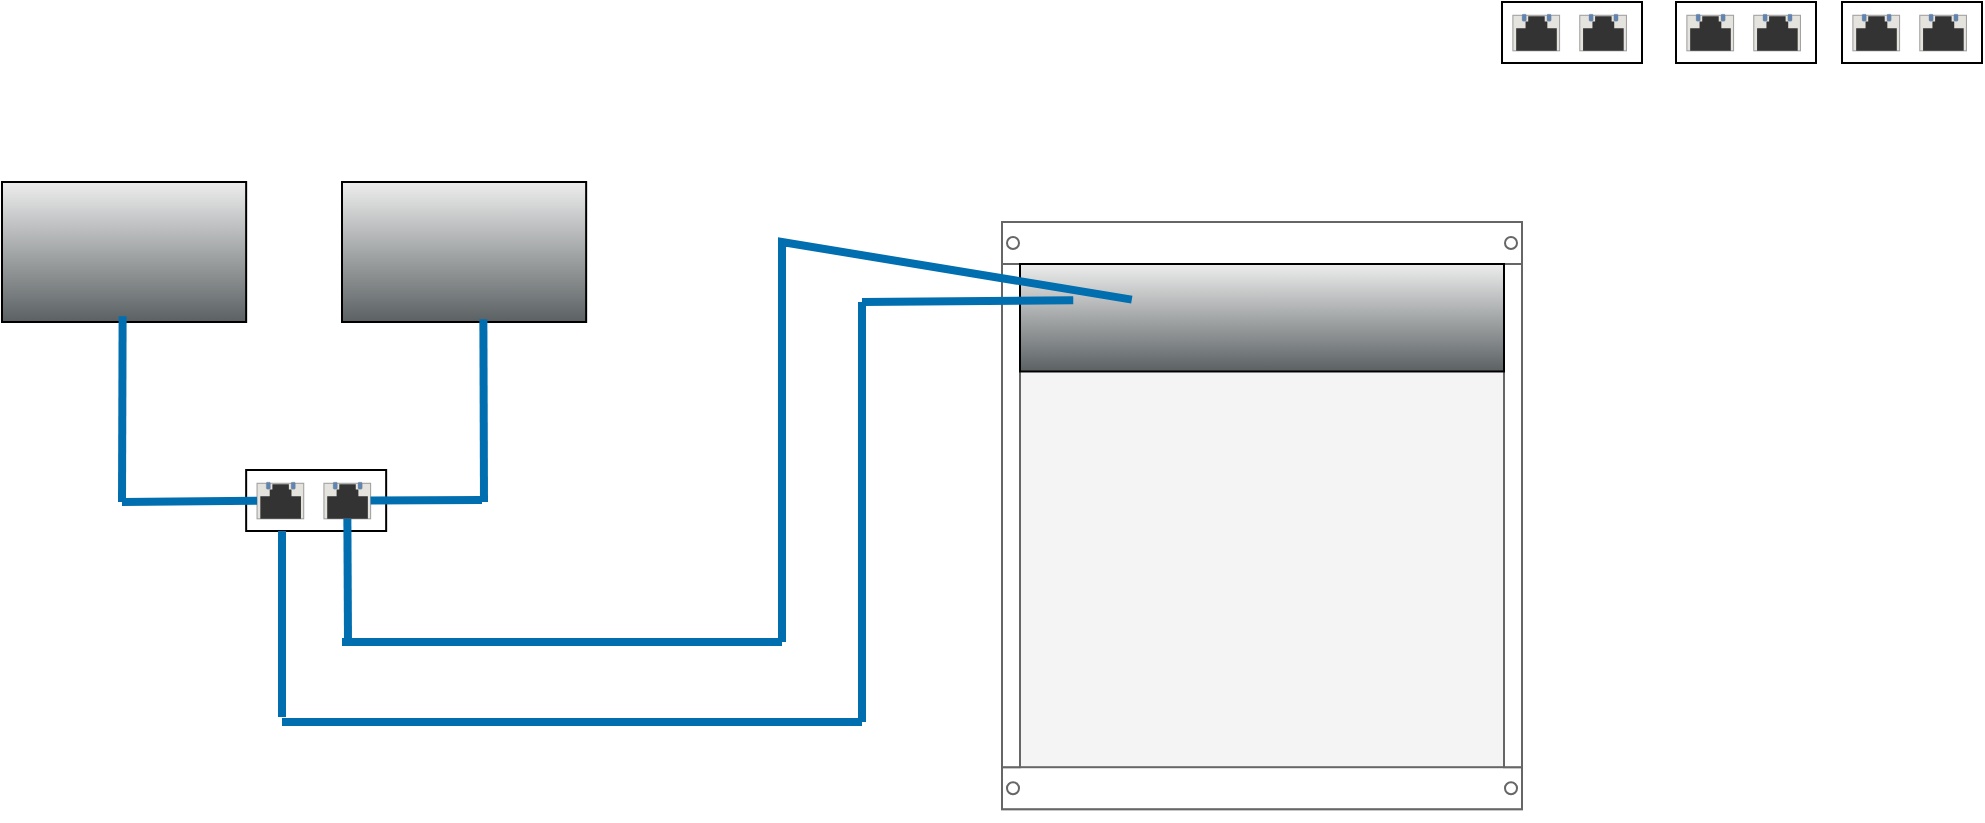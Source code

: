 <mxfile version="27.0.8" pages="2">
  <diagram name="Page-1" id="zwGd31S1S5IbWkrHn1Ye">
    <mxGraphModel dx="1892" dy="562" grid="1" gridSize="10" guides="1" tooltips="1" connect="1" arrows="1" fold="1" page="1" pageScale="1" pageWidth="850" pageHeight="1100" math="0" shadow="0">
      <root>
        <mxCell id="0" />
        <mxCell id="1" parent="0" />
        <mxCell id="8TSN0ogLKQcQ9p10gWKg-9" value="" style="strokeColor=#666666;html=1;verticalLabelPosition=bottom;labelBackgroundColor=#ffffff;verticalAlign=top;outlineConnect=0;shadow=0;dashed=0;shape=mxgraph.rackGeneral.rackCabinet3;fillColor2=#f4f4f4;container=1;collapsible=0;childLayout=rack;allowGaps=1;marginLeft=9;marginRight=9;marginTop=21;marginBottom=22;textColor=#666666;numDisp=off;" parent="1" vertex="1">
          <mxGeometry x="310" y="350" width="260" height="299" as="geometry" />
        </mxCell>
        <mxCell id="8TSN0ogLKQcQ9p10gWKg-8" value="" style="shape=mxgraph.networks2.icon;aspect=fixed;fillColor=#EDEDED;strokeColor=#000000;gradientColor=#5B6163;network2IconShadow=1;network2bgFillColor=none;network2Icon=mxgraph.networks2.patch_panel;network2IconXOffset=0.0;network2IconYOffset=-0.021;network2IconW=1;network2IconH=0.336;" parent="8TSN0ogLKQcQ9p10gWKg-9" vertex="1">
          <mxGeometry x="9" y="21" width="242" height="53.74" as="geometry" />
        </mxCell>
        <mxCell id="6joTbmnNupk_-EoHwrkU-18" value="" style="endArrow=none;html=1;rounded=0;fillColor=#1ba1e2;strokeColor=#006EAF;strokeWidth=4;entryX=0.231;entryY=0.331;entryDx=0;entryDy=0;entryPerimeter=0;" edge="1" parent="8TSN0ogLKQcQ9p10gWKg-9" target="8TSN0ogLKQcQ9p10gWKg-8">
          <mxGeometry width="50" height="50" relative="1" as="geometry">
            <mxPoint x="-110" y="10" as="sourcePoint" />
            <mxPoint x="69.578" y="60.0" as="targetPoint" />
            <Array as="points">
              <mxPoint x="-110" y="48" />
              <mxPoint x="-110" y="10" />
            </Array>
          </mxGeometry>
        </mxCell>
        <mxCell id="8TSN0ogLKQcQ9p10gWKg-24" value="" style="group" parent="1" vertex="1" connectable="0">
          <mxGeometry x="560" y="240" width="70" height="30.5" as="geometry" />
        </mxCell>
        <mxCell id="8TSN0ogLKQcQ9p10gWKg-25" value="" style="rounded=0;whiteSpace=wrap;html=1;" parent="8TSN0ogLKQcQ9p10gWKg-24" vertex="1">
          <mxGeometry width="70" height="30.5" as="geometry" />
        </mxCell>
        <mxCell id="8TSN0ogLKQcQ9p10gWKg-26" value="" style="rounded=0;whiteSpace=wrap;html=1;" parent="8TSN0ogLKQcQ9p10gWKg-24" vertex="1">
          <mxGeometry x="9.333" y="7.625" width="15.556" height="15.25" as="geometry" />
        </mxCell>
        <mxCell id="8TSN0ogLKQcQ9p10gWKg-27" value="" style="rounded=0;whiteSpace=wrap;html=1;" parent="8TSN0ogLKQcQ9p10gWKg-24" vertex="1">
          <mxGeometry x="44.333" y="7.625" width="15.556" height="15.25" as="geometry" />
        </mxCell>
        <mxCell id="8TSN0ogLKQcQ9p10gWKg-28" value="" style="html=1;verticalLabelPosition=bottom;verticalAlign=top;outlineConnect=0;shadow=0;dashed=0;shape=mxgraph.rack.hpe_aruba.switches.rj45_sfp_alt;" parent="8TSN0ogLKQcQ9p10gWKg-24" vertex="1">
          <mxGeometry x="5.444" y="6.1" width="23.333" height="18.3" as="geometry" />
        </mxCell>
        <mxCell id="8TSN0ogLKQcQ9p10gWKg-29" value="" style="html=1;verticalLabelPosition=bottom;verticalAlign=top;outlineConnect=0;shadow=0;dashed=0;shape=mxgraph.rack.hpe_aruba.switches.rj45_sfp_alt;" parent="8TSN0ogLKQcQ9p10gWKg-24" vertex="1">
          <mxGeometry x="38.889" y="6.1" width="23.333" height="18.3" as="geometry" />
        </mxCell>
        <mxCell id="8TSN0ogLKQcQ9p10gWKg-30" value="" style="group" parent="1" vertex="1" connectable="0">
          <mxGeometry x="647" y="240" width="70" height="30.5" as="geometry" />
        </mxCell>
        <mxCell id="8TSN0ogLKQcQ9p10gWKg-31" value="" style="rounded=0;whiteSpace=wrap;html=1;" parent="8TSN0ogLKQcQ9p10gWKg-30" vertex="1">
          <mxGeometry width="70" height="30.5" as="geometry" />
        </mxCell>
        <mxCell id="8TSN0ogLKQcQ9p10gWKg-32" value="" style="rounded=0;whiteSpace=wrap;html=1;" parent="8TSN0ogLKQcQ9p10gWKg-30" vertex="1">
          <mxGeometry x="9.333" y="7.625" width="15.556" height="15.25" as="geometry" />
        </mxCell>
        <mxCell id="8TSN0ogLKQcQ9p10gWKg-33" value="" style="rounded=0;whiteSpace=wrap;html=1;" parent="8TSN0ogLKQcQ9p10gWKg-30" vertex="1">
          <mxGeometry x="44.333" y="7.625" width="15.556" height="15.25" as="geometry" />
        </mxCell>
        <mxCell id="8TSN0ogLKQcQ9p10gWKg-34" value="" style="html=1;verticalLabelPosition=bottom;verticalAlign=top;outlineConnect=0;shadow=0;dashed=0;shape=mxgraph.rack.hpe_aruba.switches.rj45_sfp_alt;" parent="8TSN0ogLKQcQ9p10gWKg-30" vertex="1">
          <mxGeometry x="5.444" y="6.1" width="23.333" height="18.3" as="geometry" />
        </mxCell>
        <mxCell id="8TSN0ogLKQcQ9p10gWKg-35" value="" style="html=1;verticalLabelPosition=bottom;verticalAlign=top;outlineConnect=0;shadow=0;dashed=0;shape=mxgraph.rack.hpe_aruba.switches.rj45_sfp_alt;" parent="8TSN0ogLKQcQ9p10gWKg-30" vertex="1">
          <mxGeometry x="38.889" y="6.1" width="23.333" height="18.3" as="geometry" />
        </mxCell>
        <mxCell id="8TSN0ogLKQcQ9p10gWKg-36" value="" style="group" parent="1" vertex="1" connectable="0">
          <mxGeometry x="730" y="240" width="70" height="30.5" as="geometry" />
        </mxCell>
        <mxCell id="8TSN0ogLKQcQ9p10gWKg-37" value="" style="rounded=0;whiteSpace=wrap;html=1;" parent="8TSN0ogLKQcQ9p10gWKg-36" vertex="1">
          <mxGeometry width="70" height="30.5" as="geometry" />
        </mxCell>
        <mxCell id="8TSN0ogLKQcQ9p10gWKg-38" value="" style="rounded=0;whiteSpace=wrap;html=1;" parent="8TSN0ogLKQcQ9p10gWKg-36" vertex="1">
          <mxGeometry x="9.333" y="7.625" width="15.556" height="15.25" as="geometry" />
        </mxCell>
        <mxCell id="8TSN0ogLKQcQ9p10gWKg-39" value="" style="rounded=0;whiteSpace=wrap;html=1;" parent="8TSN0ogLKQcQ9p10gWKg-36" vertex="1">
          <mxGeometry x="44.333" y="7.625" width="15.556" height="15.25" as="geometry" />
        </mxCell>
        <mxCell id="8TSN0ogLKQcQ9p10gWKg-40" value="" style="html=1;verticalLabelPosition=bottom;verticalAlign=top;outlineConnect=0;shadow=0;dashed=0;shape=mxgraph.rack.hpe_aruba.switches.rj45_sfp_alt;" parent="8TSN0ogLKQcQ9p10gWKg-36" vertex="1">
          <mxGeometry x="5.444" y="6.1" width="23.333" height="18.3" as="geometry" />
        </mxCell>
        <mxCell id="8TSN0ogLKQcQ9p10gWKg-41" value="" style="html=1;verticalLabelPosition=bottom;verticalAlign=top;outlineConnect=0;shadow=0;dashed=0;shape=mxgraph.rack.hpe_aruba.switches.rj45_sfp_alt;" parent="8TSN0ogLKQcQ9p10gWKg-36" vertex="1">
          <mxGeometry x="38.889" y="6.1" width="23.333" height="18.3" as="geometry" />
        </mxCell>
        <mxCell id="8TSN0ogLKQcQ9p10gWKg-4" value="" style="shape=mxgraph.networks2.icon;aspect=fixed;fillColor=#EDEDED;strokeColor=#000000;gradientColor=#5B6163;network2IconShadow=1;network2bgFillColor=none;network2Icon=mxgraph.networks2.laptop;network2IconW=1;network2IconH=0.573;fontStyle=1" parent="1" vertex="1">
          <mxGeometry x="-20" y="330" width="122.08" height="70" as="geometry" />
        </mxCell>
        <mxCell id="8TSN0ogLKQcQ9p10gWKg-22" value="" style="group" parent="1" vertex="1" connectable="0">
          <mxGeometry x="-67.92" y="474" width="70" height="30.5" as="geometry" />
        </mxCell>
        <mxCell id="8TSN0ogLKQcQ9p10gWKg-15" value="" style="rounded=0;whiteSpace=wrap;html=1;" parent="8TSN0ogLKQcQ9p10gWKg-22" vertex="1">
          <mxGeometry width="70" height="30.5" as="geometry" />
        </mxCell>
        <mxCell id="8TSN0ogLKQcQ9p10gWKg-16" value="" style="rounded=0;whiteSpace=wrap;html=1;" parent="8TSN0ogLKQcQ9p10gWKg-22" vertex="1">
          <mxGeometry x="9.333" y="7.625" width="15.556" height="15.25" as="geometry" />
        </mxCell>
        <mxCell id="8TSN0ogLKQcQ9p10gWKg-17" value="" style="rounded=0;whiteSpace=wrap;html=1;" parent="8TSN0ogLKQcQ9p10gWKg-22" vertex="1">
          <mxGeometry x="44.333" y="7.625" width="15.556" height="15.25" as="geometry" />
        </mxCell>
        <mxCell id="8TSN0ogLKQcQ9p10gWKg-20" value="" style="html=1;verticalLabelPosition=bottom;verticalAlign=top;outlineConnect=0;shadow=0;dashed=0;shape=mxgraph.rack.hpe_aruba.switches.rj45_sfp_alt;" parent="8TSN0ogLKQcQ9p10gWKg-22" vertex="1">
          <mxGeometry x="5.444" y="6.1" width="23.333" height="18.3" as="geometry" />
        </mxCell>
        <mxCell id="8TSN0ogLKQcQ9p10gWKg-21" value="" style="html=1;verticalLabelPosition=bottom;verticalAlign=top;outlineConnect=0;shadow=0;dashed=0;shape=mxgraph.rack.hpe_aruba.switches.rj45_sfp_alt;" parent="8TSN0ogLKQcQ9p10gWKg-22" vertex="1">
          <mxGeometry x="38.889" y="6.1" width="23.333" height="18.3" as="geometry" />
        </mxCell>
        <mxCell id="8TSN0ogLKQcQ9p10gWKg-43" value="" style="shape=mxgraph.networks2.icon;aspect=fixed;fillColor=#EDEDED;strokeColor=#000000;gradientColor=#5B6163;network2IconShadow=1;network2bgFillColor=none;network2Icon=mxgraph.networks2.laptop;network2IconW=1;network2IconH=0.573;fontStyle=1" parent="1" vertex="1">
          <mxGeometry x="-190" y="330" width="122.08" height="70" as="geometry" />
        </mxCell>
        <mxCell id="6joTbmnNupk_-EoHwrkU-3" value="" style="endArrow=none;html=1;rounded=0;fillColor=#1ba1e2;strokeColor=#006EAF;strokeWidth=4;entryX=0.579;entryY=0.981;entryDx=0;entryDy=0;entryPerimeter=0;" edge="1" parent="1" target="8TSN0ogLKQcQ9p10gWKg-4">
          <mxGeometry width="50" height="50" relative="1" as="geometry">
            <mxPoint x="51" y="490" as="sourcePoint" />
            <mxPoint x="-130" y="450" as="targetPoint" />
          </mxGeometry>
        </mxCell>
        <mxCell id="6joTbmnNupk_-EoHwrkU-4" value="" style="group" vertex="1" connectable="0" parent="1">
          <mxGeometry x="-130" y="490" as="geometry" />
        </mxCell>
        <mxCell id="6joTbmnNupk_-EoHwrkU-1" value="" style="endArrow=none;html=1;rounded=0;fillColor=#1ba1e2;strokeColor=#006EAF;strokeWidth=4;entryX=0.494;entryY=0.959;entryDx=0;entryDy=0;entryPerimeter=0;" edge="1" parent="6joTbmnNupk_-EoHwrkU-4" target="8TSN0ogLKQcQ9p10gWKg-43">
          <mxGeometry width="50" height="50" relative="1" as="geometry">
            <mxPoint as="sourcePoint" />
            <mxPoint x="181" y="40" as="targetPoint" />
          </mxGeometry>
        </mxCell>
        <mxCell id="6joTbmnNupk_-EoHwrkU-2" value="" style="endArrow=none;html=1;rounded=0;fillColor=#1ba1e2;strokeColor=#006EAF;strokeWidth=4;" edge="1" parent="6joTbmnNupk_-EoHwrkU-4" source="8TSN0ogLKQcQ9p10gWKg-20">
          <mxGeometry width="50" height="50" relative="1" as="geometry">
            <mxPoint x="10" y="10" as="sourcePoint" />
            <mxPoint as="targetPoint" />
          </mxGeometry>
        </mxCell>
        <mxCell id="6joTbmnNupk_-EoHwrkU-5" value="" style="endArrow=none;html=1;rounded=0;fillColor=#1ba1e2;strokeColor=#006EAF;strokeWidth=4;" edge="1" parent="1" target="8TSN0ogLKQcQ9p10gWKg-21">
          <mxGeometry width="50" height="50" relative="1" as="geometry">
            <mxPoint x="50" y="489" as="sourcePoint" />
            <mxPoint x="50" y="460" as="targetPoint" />
          </mxGeometry>
        </mxCell>
        <mxCell id="6joTbmnNupk_-EoHwrkU-10" value="" style="endArrow=none;html=1;rounded=0;fillColor=#1ba1e2;strokeColor=#006EAF;strokeWidth=4;entryX=0.494;entryY=0.959;entryDx=0;entryDy=0;entryPerimeter=0;" edge="1" parent="1">
          <mxGeometry width="50" height="50" relative="1" as="geometry">
            <mxPoint x="-50" y="597.5" as="sourcePoint" />
            <mxPoint x="-50" y="504.5" as="targetPoint" />
          </mxGeometry>
        </mxCell>
        <mxCell id="6joTbmnNupk_-EoHwrkU-11" value="" style="endArrow=none;html=1;rounded=0;fillColor=#1ba1e2;strokeColor=#006EAF;strokeWidth=4;" edge="1" parent="1">
          <mxGeometry width="50" height="50" relative="1" as="geometry">
            <mxPoint x="240" y="600" as="sourcePoint" />
            <mxPoint x="-50" y="600" as="targetPoint" />
          </mxGeometry>
        </mxCell>
        <mxCell id="6joTbmnNupk_-EoHwrkU-12" value="" style="endArrow=none;html=1;rounded=0;fillColor=#1ba1e2;strokeColor=#006EAF;strokeWidth=4;" edge="1" parent="1">
          <mxGeometry width="50" height="50" relative="1" as="geometry">
            <mxPoint x="240" y="600" as="sourcePoint" />
            <mxPoint x="240" y="390" as="targetPoint" />
          </mxGeometry>
        </mxCell>
        <mxCell id="6joTbmnNupk_-EoHwrkU-13" value="" style="endArrow=none;html=1;rounded=0;fillColor=#1ba1e2;strokeColor=#006EAF;strokeWidth=4;entryX=0.11;entryY=0.338;entryDx=0;entryDy=0;entryPerimeter=0;" edge="1" parent="1" target="8TSN0ogLKQcQ9p10gWKg-8">
          <mxGeometry width="50" height="50" relative="1" as="geometry">
            <mxPoint x="240" y="390" as="sourcePoint" />
            <mxPoint x="230" y="400" as="targetPoint" />
          </mxGeometry>
        </mxCell>
        <mxCell id="6joTbmnNupk_-EoHwrkU-14" value="" style="endArrow=none;html=1;rounded=0;fillColor=#1ba1e2;strokeColor=#006EAF;strokeWidth=4;" edge="1" parent="1" target="8TSN0ogLKQcQ9p10gWKg-21">
          <mxGeometry width="50" height="50" relative="1" as="geometry">
            <mxPoint x="-17" y="560" as="sourcePoint" />
            <mxPoint x="-50" y="560" as="targetPoint" />
          </mxGeometry>
        </mxCell>
        <mxCell id="6joTbmnNupk_-EoHwrkU-15" value="" style="endArrow=none;html=1;rounded=0;fillColor=#1ba1e2;strokeColor=#006EAF;strokeWidth=4;" edge="1" parent="1">
          <mxGeometry width="50" height="50" relative="1" as="geometry">
            <mxPoint x="200" y="560" as="sourcePoint" />
            <mxPoint x="-20" y="560" as="targetPoint" />
          </mxGeometry>
        </mxCell>
        <mxCell id="6joTbmnNupk_-EoHwrkU-17" value="" style="endArrow=none;html=1;rounded=0;fillColor=#1ba1e2;strokeColor=#006EAF;strokeWidth=4;" edge="1" parent="1">
          <mxGeometry width="50" height="50" relative="1" as="geometry">
            <mxPoint x="200" y="360" as="sourcePoint" />
            <mxPoint x="200" y="560" as="targetPoint" />
          </mxGeometry>
        </mxCell>
      </root>
    </mxGraphModel>
  </diagram>
  <diagram id="ZDm_9fBclSGzymJRy00E" name="Page-2">
    <mxGraphModel grid="1" page="1" gridSize="10" guides="1" tooltips="1" connect="1" arrows="1" fold="1" pageScale="1" pageWidth="850" pageHeight="1100" math="0" shadow="0">
      <root>
        <mxCell id="0" />
        <mxCell id="1" parent="0" />
      </root>
    </mxGraphModel>
  </diagram>
</mxfile>
